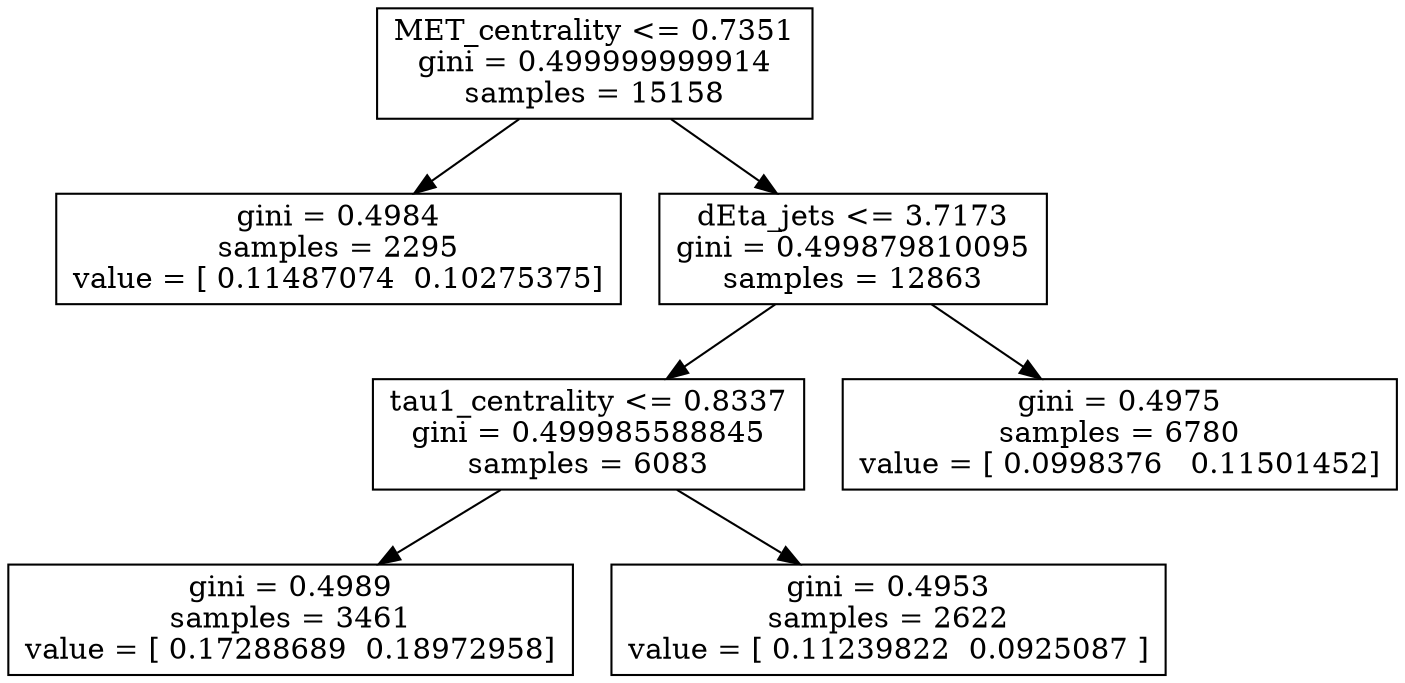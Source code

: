 digraph Tree {
0 [label="MET_centrality <= 0.7351\ngini = 0.499999999914\nsamples = 15158", shape="box"] ;
1 [label="gini = 0.4984\nsamples = 2295\nvalue = [ 0.11487074  0.10275375]", shape="box"] ;
0 -> 1 ;
2 [label="dEta_jets <= 3.7173\ngini = 0.499879810095\nsamples = 12863", shape="box"] ;
0 -> 2 ;
3 [label="tau1_centrality <= 0.8337\ngini = 0.499985588845\nsamples = 6083", shape="box"] ;
2 -> 3 ;
4 [label="gini = 0.4989\nsamples = 3461\nvalue = [ 0.17288689  0.18972958]", shape="box"] ;
3 -> 4 ;
5 [label="gini = 0.4953\nsamples = 2622\nvalue = [ 0.11239822  0.0925087 ]", shape="box"] ;
3 -> 5 ;
6 [label="gini = 0.4975\nsamples = 6780\nvalue = [ 0.0998376   0.11501452]", shape="box"] ;
2 -> 6 ;
}
